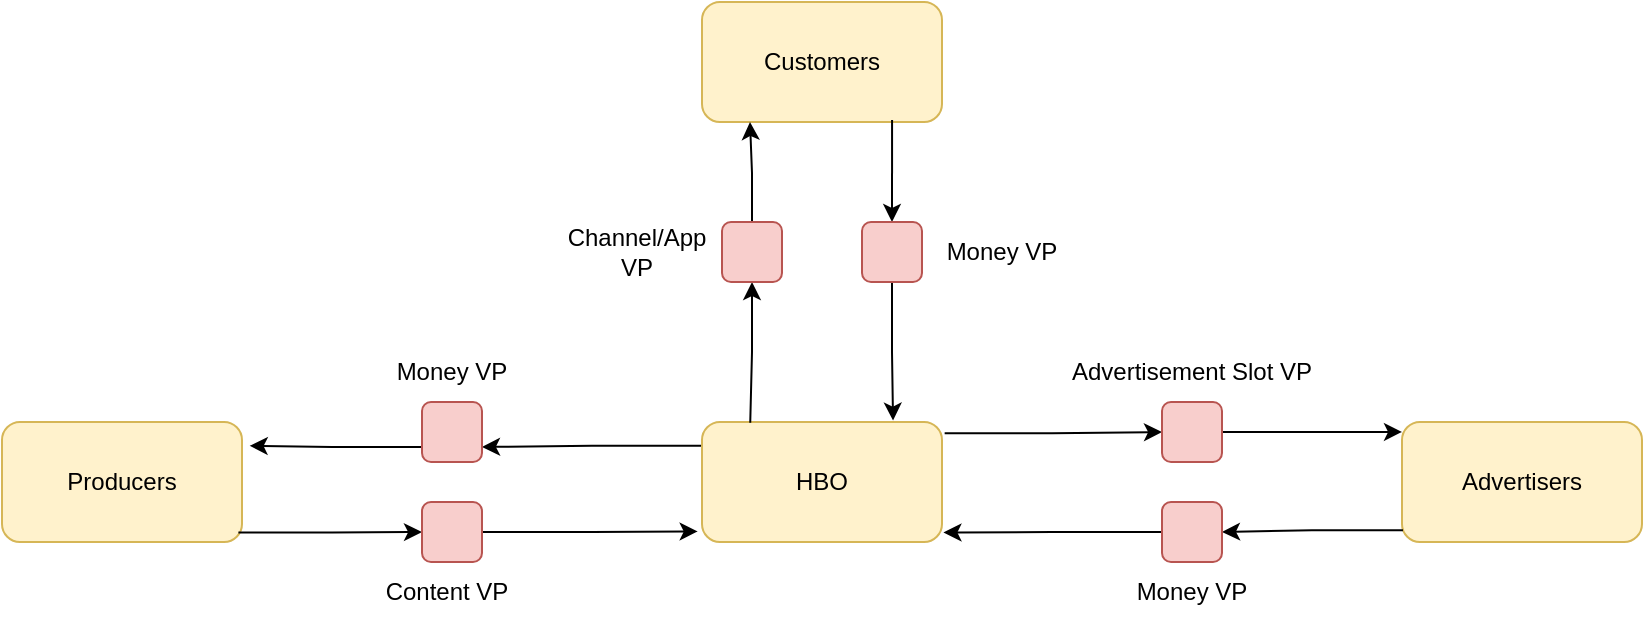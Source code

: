 <mxfile version="15.8.0" type="github"><diagram id="E2_lSxv01nfeao6HTqwZ" name="Page-1"><mxGraphModel dx="1185" dy="614" grid="1" gridSize="10" guides="1" tooltips="1" connect="1" arrows="1" fold="1" page="1" pageScale="1" pageWidth="1169" pageHeight="827" math="0" shadow="0"><root><mxCell id="0"/><mxCell id="1" parent="0"/><mxCell id="G3YFgS8T5w9puXwA2S8g-1" value="HBO" style="rounded=1;whiteSpace=wrap;html=1;fillColor=#fff2cc;strokeColor=#d6b656;" vertex="1" parent="1"><mxGeometry x="520" y="450" width="120" height="60" as="geometry"/></mxCell><mxCell id="G3YFgS8T5w9puXwA2S8g-2" value="Customers" style="rounded=1;whiteSpace=wrap;html=1;fillColor=#fff2cc;strokeColor=#d6b656;" vertex="1" parent="1"><mxGeometry x="520" y="240" width="120" height="60" as="geometry"/></mxCell><mxCell id="G3YFgS8T5w9puXwA2S8g-3" value="Advertisers" style="rounded=1;whiteSpace=wrap;html=1;fillColor=#fff2cc;strokeColor=#d6b656;" vertex="1" parent="1"><mxGeometry x="870" y="450" width="120" height="60" as="geometry"/></mxCell><mxCell id="G3YFgS8T5w9puXwA2S8g-4" value="Producers" style="rounded=1;whiteSpace=wrap;html=1;fillColor=#fff2cc;strokeColor=#d6b656;" vertex="1" parent="1"><mxGeometry x="170" y="450" width="120" height="60" as="geometry"/></mxCell><mxCell id="G3YFgS8T5w9puXwA2S8g-18" style="edgeStyle=orthogonalEdgeStyle;rounded=0;orthogonalLoop=1;jettySize=auto;html=1;exitX=0.5;exitY=0;exitDx=0;exitDy=0;" edge="1" parent="1" source="G3YFgS8T5w9puXwA2S8g-5"><mxGeometry relative="1" as="geometry"><mxPoint x="544" y="300" as="targetPoint"/></mxGeometry></mxCell><mxCell id="G3YFgS8T5w9puXwA2S8g-19" style="edgeStyle=orthogonalEdgeStyle;rounded=0;orthogonalLoop=1;jettySize=auto;html=1;exitX=0.5;exitY=1;exitDx=0;exitDy=0;entryX=0.201;entryY=0.007;entryDx=0;entryDy=0;entryPerimeter=0;startArrow=classic;startFill=1;endArrow=none;endFill=0;" edge="1" parent="1" source="G3YFgS8T5w9puXwA2S8g-5" target="G3YFgS8T5w9puXwA2S8g-1"><mxGeometry relative="1" as="geometry"/></mxCell><mxCell id="G3YFgS8T5w9puXwA2S8g-5" value="" style="rounded=1;whiteSpace=wrap;html=1;fillColor=#f8cecc;strokeColor=#b85450;" vertex="1" parent="1"><mxGeometry x="530" y="350" width="30" height="30" as="geometry"/></mxCell><mxCell id="G3YFgS8T5w9puXwA2S8g-21" style="edgeStyle=orthogonalEdgeStyle;rounded=0;orthogonalLoop=1;jettySize=auto;html=1;exitX=0.5;exitY=0;exitDx=0;exitDy=0;entryX=0.792;entryY=0.983;entryDx=0;entryDy=0;entryPerimeter=0;startArrow=classic;startFill=1;endArrow=none;endFill=0;" edge="1" parent="1" source="G3YFgS8T5w9puXwA2S8g-6" target="G3YFgS8T5w9puXwA2S8g-2"><mxGeometry relative="1" as="geometry"/></mxCell><mxCell id="G3YFgS8T5w9puXwA2S8g-22" style="edgeStyle=orthogonalEdgeStyle;rounded=0;orthogonalLoop=1;jettySize=auto;html=1;exitX=0.5;exitY=1;exitDx=0;exitDy=0;entryX=0.796;entryY=-0.012;entryDx=0;entryDy=0;entryPerimeter=0;startArrow=none;startFill=0;endArrow=classic;endFill=1;" edge="1" parent="1" source="G3YFgS8T5w9puXwA2S8g-6" target="G3YFgS8T5w9puXwA2S8g-1"><mxGeometry relative="1" as="geometry"/></mxCell><mxCell id="G3YFgS8T5w9puXwA2S8g-6" value="" style="rounded=1;whiteSpace=wrap;html=1;fillColor=#f8cecc;strokeColor=#b85450;" vertex="1" parent="1"><mxGeometry x="600" y="350" width="30" height="30" as="geometry"/></mxCell><mxCell id="G3YFgS8T5w9puXwA2S8g-28" style="edgeStyle=orthogonalEdgeStyle;rounded=0;orthogonalLoop=1;jettySize=auto;html=1;exitX=0;exitY=0.75;exitDx=0;exitDy=0;entryX=1.032;entryY=0.198;entryDx=0;entryDy=0;entryPerimeter=0;startArrow=none;startFill=0;endArrow=classic;endFill=1;" edge="1" parent="1" source="G3YFgS8T5w9puXwA2S8g-7" target="G3YFgS8T5w9puXwA2S8g-4"><mxGeometry relative="1" as="geometry"/></mxCell><mxCell id="G3YFgS8T5w9puXwA2S8g-31" style="edgeStyle=orthogonalEdgeStyle;rounded=0;orthogonalLoop=1;jettySize=auto;html=1;exitX=-0.004;exitY=0.198;exitDx=0;exitDy=0;entryX=1;entryY=0.75;entryDx=0;entryDy=0;startArrow=none;startFill=0;endArrow=classic;endFill=1;exitPerimeter=0;" edge="1" parent="1" source="G3YFgS8T5w9puXwA2S8g-1" target="G3YFgS8T5w9puXwA2S8g-7"><mxGeometry relative="1" as="geometry"/></mxCell><mxCell id="G3YFgS8T5w9puXwA2S8g-7" value="" style="rounded=1;whiteSpace=wrap;html=1;fillColor=#f8cecc;strokeColor=#b85450;" vertex="1" parent="1"><mxGeometry x="380" y="440" width="30" height="30" as="geometry"/></mxCell><mxCell id="G3YFgS8T5w9puXwA2S8g-29" style="edgeStyle=orthogonalEdgeStyle;rounded=0;orthogonalLoop=1;jettySize=auto;html=1;exitX=0.985;exitY=0.921;exitDx=0;exitDy=0;entryX=0;entryY=0.5;entryDx=0;entryDy=0;startArrow=none;startFill=0;endArrow=classic;endFill=1;exitPerimeter=0;" edge="1" parent="1" source="G3YFgS8T5w9puXwA2S8g-4" target="G3YFgS8T5w9puXwA2S8g-8"><mxGeometry relative="1" as="geometry"/></mxCell><mxCell id="G3YFgS8T5w9puXwA2S8g-30" style="edgeStyle=orthogonalEdgeStyle;rounded=0;orthogonalLoop=1;jettySize=auto;html=1;exitX=1;exitY=0.5;exitDx=0;exitDy=0;entryX=-0.018;entryY=0.912;entryDx=0;entryDy=0;entryPerimeter=0;startArrow=none;startFill=0;endArrow=classic;endFill=1;" edge="1" parent="1" source="G3YFgS8T5w9puXwA2S8g-8" target="G3YFgS8T5w9puXwA2S8g-1"><mxGeometry relative="1" as="geometry"/></mxCell><mxCell id="G3YFgS8T5w9puXwA2S8g-8" value="" style="rounded=1;whiteSpace=wrap;html=1;fillColor=#f8cecc;strokeColor=#b85450;" vertex="1" parent="1"><mxGeometry x="380" y="490" width="30" height="30" as="geometry"/></mxCell><mxCell id="G3YFgS8T5w9puXwA2S8g-23" style="edgeStyle=orthogonalEdgeStyle;rounded=0;orthogonalLoop=1;jettySize=auto;html=1;exitX=1;exitY=0.5;exitDx=0;exitDy=0;entryX=0;entryY=0.083;entryDx=0;entryDy=0;entryPerimeter=0;startArrow=none;startFill=0;endArrow=classic;endFill=1;" edge="1" parent="1" source="G3YFgS8T5w9puXwA2S8g-9" target="G3YFgS8T5w9puXwA2S8g-3"><mxGeometry relative="1" as="geometry"/></mxCell><mxCell id="G3YFgS8T5w9puXwA2S8g-24" style="edgeStyle=orthogonalEdgeStyle;rounded=0;orthogonalLoop=1;jettySize=auto;html=1;exitX=1.011;exitY=0.093;exitDx=0;exitDy=0;entryX=0;entryY=0.5;entryDx=0;entryDy=0;startArrow=none;startFill=0;endArrow=classic;endFill=1;exitPerimeter=0;" edge="1" parent="1" source="G3YFgS8T5w9puXwA2S8g-1" target="G3YFgS8T5w9puXwA2S8g-9"><mxGeometry relative="1" as="geometry"/></mxCell><mxCell id="G3YFgS8T5w9puXwA2S8g-9" value="" style="rounded=1;whiteSpace=wrap;html=1;fillColor=#f8cecc;strokeColor=#b85450;" vertex="1" parent="1"><mxGeometry x="750" y="440" width="30" height="30" as="geometry"/></mxCell><mxCell id="G3YFgS8T5w9puXwA2S8g-25" style="edgeStyle=orthogonalEdgeStyle;rounded=0;orthogonalLoop=1;jettySize=auto;html=1;exitX=0.004;exitY=0.902;exitDx=0;exitDy=0;entryX=1;entryY=0.5;entryDx=0;entryDy=0;startArrow=none;startFill=0;endArrow=classic;endFill=1;exitPerimeter=0;" edge="1" parent="1" source="G3YFgS8T5w9puXwA2S8g-3" target="G3YFgS8T5w9puXwA2S8g-10"><mxGeometry relative="1" as="geometry"/></mxCell><mxCell id="G3YFgS8T5w9puXwA2S8g-26" style="edgeStyle=orthogonalEdgeStyle;rounded=0;orthogonalLoop=1;jettySize=auto;html=1;exitX=0;exitY=0.5;exitDx=0;exitDy=0;entryX=1.006;entryY=0.921;entryDx=0;entryDy=0;entryPerimeter=0;startArrow=none;startFill=0;endArrow=classic;endFill=1;" edge="1" parent="1" source="G3YFgS8T5w9puXwA2S8g-10" target="G3YFgS8T5w9puXwA2S8g-1"><mxGeometry relative="1" as="geometry"/></mxCell><mxCell id="G3YFgS8T5w9puXwA2S8g-10" value="" style="rounded=1;whiteSpace=wrap;html=1;fillColor=#f8cecc;strokeColor=#b85450;" vertex="1" parent="1"><mxGeometry x="750" y="490" width="30" height="30" as="geometry"/></mxCell><mxCell id="G3YFgS8T5w9puXwA2S8g-32" value="Money VP" style="text;html=1;strokeColor=none;fillColor=none;align=center;verticalAlign=middle;whiteSpace=wrap;rounded=0;" vertex="1" parent="1"><mxGeometry x="640" y="350" width="60" height="30" as="geometry"/></mxCell><mxCell id="G3YFgS8T5w9puXwA2S8g-33" value="Money VP" style="text;html=1;strokeColor=none;fillColor=none;align=center;verticalAlign=middle;whiteSpace=wrap;rounded=0;" vertex="1" parent="1"><mxGeometry x="365" y="410" width="60" height="30" as="geometry"/></mxCell><mxCell id="G3YFgS8T5w9puXwA2S8g-34" value="Money VP" style="text;html=1;strokeColor=none;fillColor=none;align=center;verticalAlign=middle;whiteSpace=wrap;rounded=0;" vertex="1" parent="1"><mxGeometry x="735" y="520" width="60" height="30" as="geometry"/></mxCell><mxCell id="G3YFgS8T5w9puXwA2S8g-35" value="Content VP" style="text;html=1;strokeColor=none;fillColor=none;align=center;verticalAlign=middle;whiteSpace=wrap;rounded=0;" vertex="1" parent="1"><mxGeometry x="360" y="520" width="65" height="30" as="geometry"/></mxCell><mxCell id="G3YFgS8T5w9puXwA2S8g-36" value="Channel/App VP" style="text;html=1;strokeColor=none;fillColor=none;align=center;verticalAlign=middle;whiteSpace=wrap;rounded=0;" vertex="1" parent="1"><mxGeometry x="455" y="350" width="65" height="30" as="geometry"/></mxCell><mxCell id="G3YFgS8T5w9puXwA2S8g-37" value="Advertisement Slot VP" style="text;html=1;strokeColor=none;fillColor=none;align=center;verticalAlign=middle;whiteSpace=wrap;rounded=0;" vertex="1" parent="1"><mxGeometry x="700" y="410" width="130" height="30" as="geometry"/></mxCell></root></mxGraphModel></diagram></mxfile>